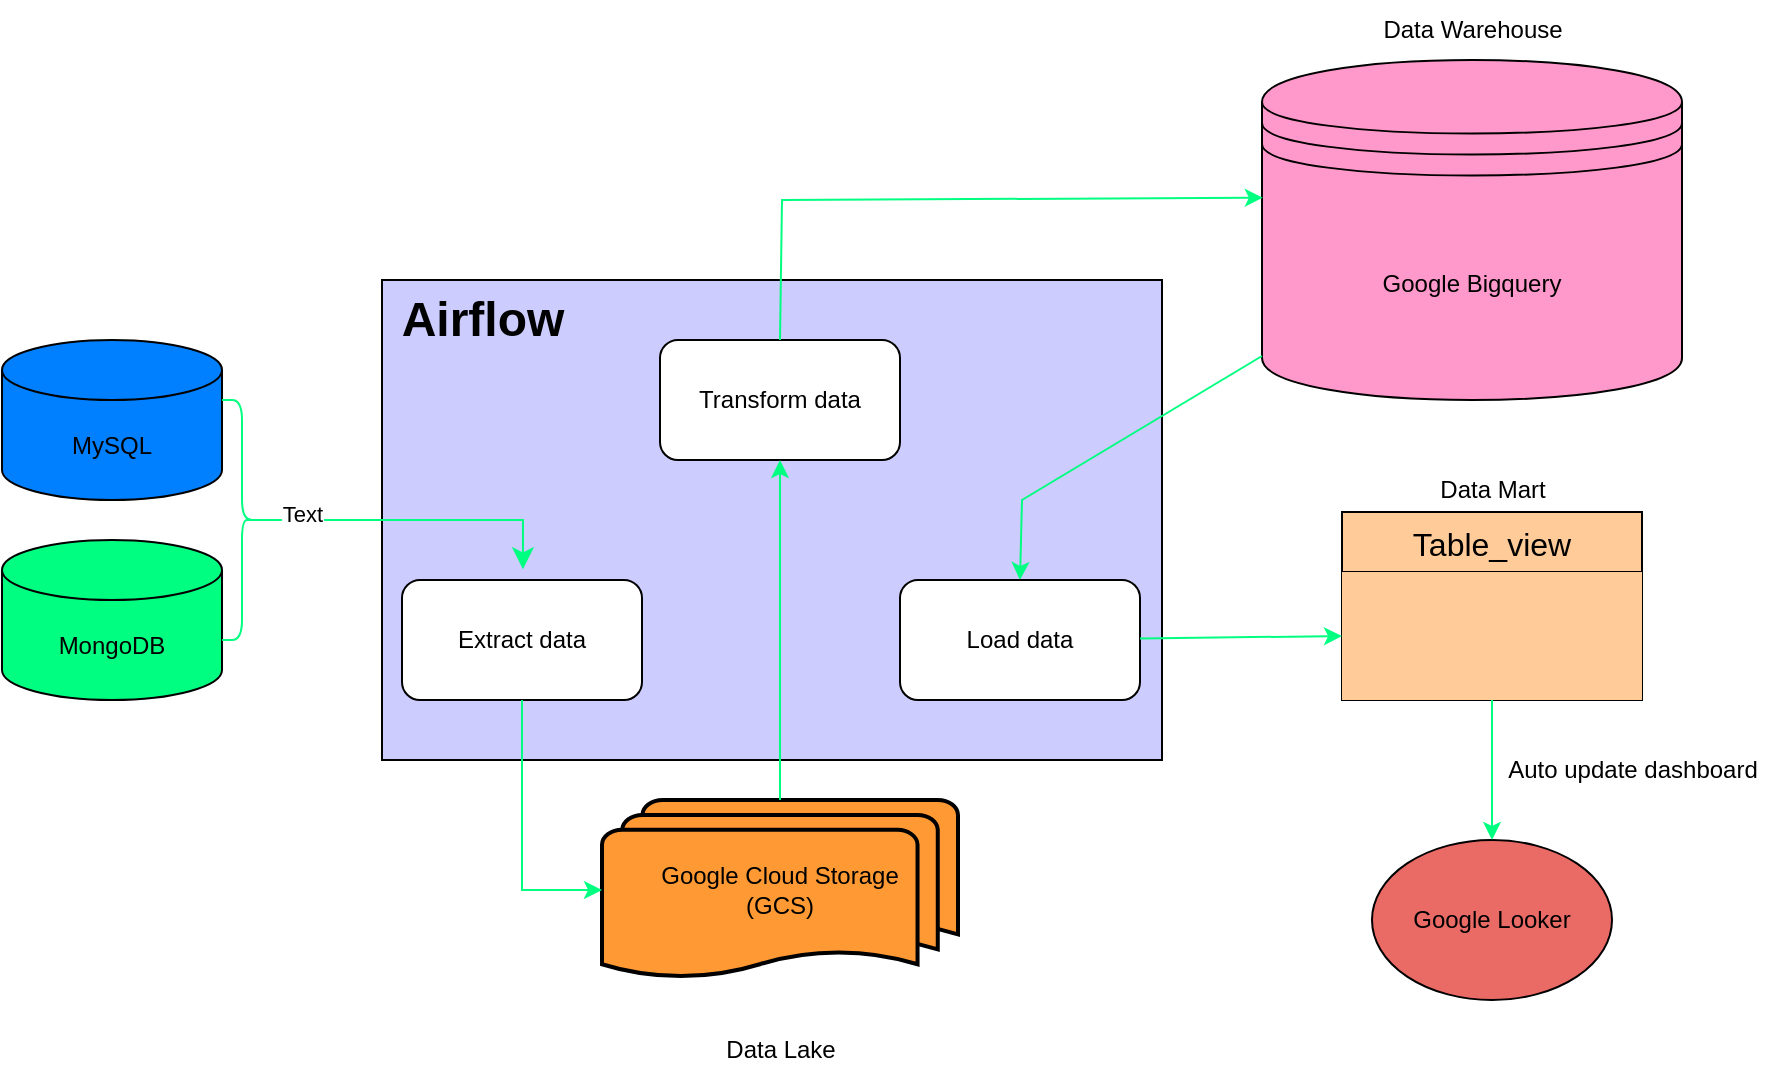 <mxfile version="22.0.8" type="github">
  <diagram name="Trang-1" id="rsTrPgpdYaaQ_Xsguely">
    <mxGraphModel dx="2222" dy="652" grid="1" gridSize="10" guides="1" tooltips="1" connect="1" arrows="1" fold="1" page="1" pageScale="1" pageWidth="827" pageHeight="1169" math="0" shadow="0">
      <root>
        <mxCell id="0" />
        <mxCell id="1" parent="0" />
        <mxCell id="7S6xeoXfTRGh5N-Alklt-53" value="" style="rounded=0;whiteSpace=wrap;html=1;fillColor=#CCCCFF;" parent="1" vertex="1">
          <mxGeometry x="120" y="160" width="390" height="240" as="geometry" />
        </mxCell>
        <mxCell id="7S6xeoXfTRGh5N-Alklt-1" value="MongoDB" style="shape=cylinder3;whiteSpace=wrap;html=1;boundedLbl=1;backgroundOutline=1;size=15;fillColor=#00FF80;" parent="1" vertex="1">
          <mxGeometry x="-70" y="290" width="110" height="80" as="geometry" />
        </mxCell>
        <mxCell id="7S6xeoXfTRGh5N-Alklt-2" value="MySQL" style="shape=cylinder3;whiteSpace=wrap;html=1;boundedLbl=1;backgroundOutline=1;size=15;fillColor=#007FFF;" parent="1" vertex="1">
          <mxGeometry x="-70" y="190" width="110" height="80" as="geometry" />
        </mxCell>
        <mxCell id="7S6xeoXfTRGh5N-Alklt-3" value="Extract data" style="rounded=1;whiteSpace=wrap;html=1;" parent="1" vertex="1">
          <mxGeometry x="130" y="310" width="120" height="60" as="geometry" />
        </mxCell>
        <mxCell id="7S6xeoXfTRGh5N-Alklt-9" value="Transform data" style="rounded=1;whiteSpace=wrap;html=1;" parent="1" vertex="1">
          <mxGeometry x="259" y="190" width="120" height="60" as="geometry" />
        </mxCell>
        <mxCell id="7S6xeoXfTRGh5N-Alklt-12" value="Data Lake" style="text;html=1;align=center;verticalAlign=middle;resizable=0;points=[];autosize=1;strokeColor=none;fillColor=none;" parent="1" vertex="1">
          <mxGeometry x="279" y="530" width="80" height="30" as="geometry" />
        </mxCell>
        <mxCell id="7S6xeoXfTRGh5N-Alklt-13" value="Google Bigquery" style="shape=datastore;whiteSpace=wrap;html=1;fillColor=#FF99CC;" parent="1" vertex="1">
          <mxGeometry x="560" y="50" width="210" height="170" as="geometry" />
        </mxCell>
        <mxCell id="7S6xeoXfTRGh5N-Alklt-27" value="Table_view" style="shape=table;startSize=30;container=1;collapsible=0;childLayout=tableLayout;strokeColor=default;fontSize=16;fillColor=#FFCC99;" parent="1" vertex="1">
          <mxGeometry x="600" y="276" width="150" height="94.0" as="geometry" />
        </mxCell>
        <mxCell id="7S6xeoXfTRGh5N-Alklt-28" value="" style="shape=tableRow;horizontal=0;startSize=0;swimlaneHead=0;swimlaneBody=0;strokeColor=inherit;top=0;left=0;bottom=0;right=0;collapsible=0;dropTarget=0;fillColor=none;points=[[0,0.5],[1,0.5]];portConstraint=eastwest;fontSize=16;" parent="7S6xeoXfTRGh5N-Alklt-27" vertex="1">
          <mxGeometry y="30" width="150" height="20" as="geometry" />
        </mxCell>
        <mxCell id="7S6xeoXfTRGh5N-Alklt-29" value="" style="shape=partialRectangle;html=1;whiteSpace=wrap;connectable=0;strokeColor=inherit;overflow=hidden;fillColor=#FFCC99;top=0;left=0;bottom=0;right=0;pointerEvents=1;fontSize=16;" parent="7S6xeoXfTRGh5N-Alklt-28" vertex="1">
          <mxGeometry width="50" height="20" as="geometry">
            <mxRectangle width="50" height="20" as="alternateBounds" />
          </mxGeometry>
        </mxCell>
        <mxCell id="7S6xeoXfTRGh5N-Alklt-30" value="" style="shape=partialRectangle;html=1;whiteSpace=wrap;connectable=0;strokeColor=inherit;overflow=hidden;fillColor=#FFCC99;top=0;left=0;bottom=0;right=0;pointerEvents=1;fontSize=16;" parent="7S6xeoXfTRGh5N-Alklt-28" vertex="1">
          <mxGeometry x="50" width="45" height="20" as="geometry">
            <mxRectangle width="45" height="20" as="alternateBounds" />
          </mxGeometry>
        </mxCell>
        <mxCell id="7S6xeoXfTRGh5N-Alklt-31" value="" style="shape=partialRectangle;html=1;whiteSpace=wrap;connectable=0;strokeColor=inherit;overflow=hidden;fillColor=#FFCC99;top=0;left=0;bottom=0;right=0;pointerEvents=1;fontSize=16;" parent="7S6xeoXfTRGh5N-Alklt-28" vertex="1">
          <mxGeometry x="95" width="55" height="20" as="geometry">
            <mxRectangle width="55" height="20" as="alternateBounds" />
          </mxGeometry>
        </mxCell>
        <mxCell id="7S6xeoXfTRGh5N-Alklt-32" value="" style="shape=tableRow;horizontal=0;startSize=0;swimlaneHead=0;swimlaneBody=0;strokeColor=inherit;top=0;left=0;bottom=0;right=0;collapsible=0;dropTarget=0;fillColor=none;points=[[0,0.5],[1,0.5]];portConstraint=eastwest;fontSize=16;" parent="7S6xeoXfTRGh5N-Alklt-27" vertex="1">
          <mxGeometry y="50" width="150" height="24" as="geometry" />
        </mxCell>
        <mxCell id="7S6xeoXfTRGh5N-Alklt-33" value="" style="shape=partialRectangle;html=1;whiteSpace=wrap;connectable=0;strokeColor=inherit;overflow=hidden;fillColor=#FFCC99;top=0;left=0;bottom=0;right=0;pointerEvents=1;fontSize=16;" parent="7S6xeoXfTRGh5N-Alklt-32" vertex="1">
          <mxGeometry width="50" height="24" as="geometry">
            <mxRectangle width="50" height="24" as="alternateBounds" />
          </mxGeometry>
        </mxCell>
        <mxCell id="7S6xeoXfTRGh5N-Alklt-34" value="" style="shape=partialRectangle;html=1;whiteSpace=wrap;connectable=0;strokeColor=inherit;overflow=hidden;fillColor=#FFCC99;top=0;left=0;bottom=0;right=0;pointerEvents=1;fontSize=16;" parent="7S6xeoXfTRGh5N-Alklt-32" vertex="1">
          <mxGeometry x="50" width="45" height="24" as="geometry">
            <mxRectangle width="45" height="24" as="alternateBounds" />
          </mxGeometry>
        </mxCell>
        <mxCell id="7S6xeoXfTRGh5N-Alklt-35" value="" style="shape=partialRectangle;html=1;whiteSpace=wrap;connectable=0;strokeColor=inherit;overflow=hidden;fillColor=#FFCC99;top=0;left=0;bottom=0;right=0;pointerEvents=1;fontSize=16;" parent="7S6xeoXfTRGh5N-Alklt-32" vertex="1">
          <mxGeometry x="95" width="55" height="24" as="geometry">
            <mxRectangle width="55" height="24" as="alternateBounds" />
          </mxGeometry>
        </mxCell>
        <mxCell id="7S6xeoXfTRGh5N-Alklt-36" value="" style="shape=tableRow;horizontal=0;startSize=0;swimlaneHead=0;swimlaneBody=0;strokeColor=inherit;top=0;left=0;bottom=0;right=0;collapsible=0;dropTarget=0;fillColor=none;points=[[0,0.5],[1,0.5]];portConstraint=eastwest;fontSize=16;" parent="7S6xeoXfTRGh5N-Alklt-27" vertex="1">
          <mxGeometry y="74" width="150" height="20" as="geometry" />
        </mxCell>
        <mxCell id="7S6xeoXfTRGh5N-Alklt-37" value="" style="shape=partialRectangle;html=1;whiteSpace=wrap;connectable=0;strokeColor=inherit;overflow=hidden;fillColor=#FFCC99;top=0;left=0;bottom=0;right=0;pointerEvents=1;fontSize=16;" parent="7S6xeoXfTRGh5N-Alklt-36" vertex="1">
          <mxGeometry width="50" height="20" as="geometry">
            <mxRectangle width="50" height="20" as="alternateBounds" />
          </mxGeometry>
        </mxCell>
        <mxCell id="7S6xeoXfTRGh5N-Alklt-38" value="" style="shape=partialRectangle;html=1;whiteSpace=wrap;connectable=0;strokeColor=inherit;overflow=hidden;fillColor=#FFCC99;top=0;left=0;bottom=0;right=0;pointerEvents=1;fontSize=16;" parent="7S6xeoXfTRGh5N-Alklt-36" vertex="1">
          <mxGeometry x="50" width="45" height="20" as="geometry">
            <mxRectangle width="45" height="20" as="alternateBounds" />
          </mxGeometry>
        </mxCell>
        <mxCell id="7S6xeoXfTRGh5N-Alklt-39" value="" style="shape=partialRectangle;html=1;whiteSpace=wrap;connectable=0;strokeColor=inherit;overflow=hidden;fillColor=#FFCC99;top=0;left=0;bottom=0;right=0;pointerEvents=1;fontSize=16;" parent="7S6xeoXfTRGh5N-Alklt-36" vertex="1">
          <mxGeometry x="95" width="55" height="20" as="geometry">
            <mxRectangle width="55" height="20" as="alternateBounds" />
          </mxGeometry>
        </mxCell>
        <mxCell id="7S6xeoXfTRGh5N-Alklt-40" value="Data Mart" style="text;html=1;align=center;verticalAlign=middle;resizable=0;points=[];autosize=1;strokeColor=none;fillColor=none;" parent="1" vertex="1">
          <mxGeometry x="635" y="250" width="80" height="30" as="geometry" />
        </mxCell>
        <mxCell id="7S6xeoXfTRGh5N-Alklt-41" value="" style="endArrow=classic;html=1;rounded=0;entryX=0.5;entryY=0;entryDx=0;entryDy=0;strokeColor=#00FF80;" parent="1" source="7S6xeoXfTRGh5N-Alklt-13" target="7S6xeoXfTRGh5N-Alklt-51" edge="1">
          <mxGeometry width="50" height="50" relative="1" as="geometry">
            <mxPoint x="480" y="430" as="sourcePoint" />
            <mxPoint x="570" y="340" as="targetPoint" />
            <Array as="points">
              <mxPoint x="440" y="270" />
            </Array>
          </mxGeometry>
        </mxCell>
        <mxCell id="7S6xeoXfTRGh5N-Alklt-42" value="Google Cloud Storage&lt;br&gt;(GCS)&lt;br&gt;" style="strokeWidth=2;html=1;shape=mxgraph.flowchart.multi-document;whiteSpace=wrap;fillColor=#FF9933;" parent="1" vertex="1">
          <mxGeometry x="230" y="420" width="178" height="90" as="geometry" />
        </mxCell>
        <mxCell id="7S6xeoXfTRGh5N-Alklt-43" value="Data Warehouse" style="text;html=1;align=center;verticalAlign=middle;resizable=0;points=[];autosize=1;strokeColor=none;fillColor=none;" parent="1" vertex="1">
          <mxGeometry x="610" y="20" width="110" height="30" as="geometry" />
        </mxCell>
        <mxCell id="7S6xeoXfTRGh5N-Alklt-46" value="" style="endArrow=classic;html=1;rounded=0;exitX=0.5;exitY=0;exitDx=0;exitDy=0;exitPerimeter=0;entryX=0.5;entryY=1;entryDx=0;entryDy=0;strokeColor=#00FF80;" parent="1" source="7S6xeoXfTRGh5N-Alklt-42" target="7S6xeoXfTRGh5N-Alklt-9" edge="1">
          <mxGeometry width="50" height="50" relative="1" as="geometry">
            <mxPoint x="480" y="350" as="sourcePoint" />
            <mxPoint x="530" y="300" as="targetPoint" />
          </mxGeometry>
        </mxCell>
        <mxCell id="7S6xeoXfTRGh5N-Alklt-51" value="Load data" style="rounded=1;whiteSpace=wrap;html=1;" parent="1" vertex="1">
          <mxGeometry x="379" y="310" width="120" height="60" as="geometry" />
        </mxCell>
        <mxCell id="7S6xeoXfTRGh5N-Alklt-56" value="" style="shape=curlyBracket;whiteSpace=wrap;html=1;rounded=1;flipH=1;labelPosition=right;verticalLabelPosition=middle;align=left;verticalAlign=middle;strokeColor=#00FF80;" parent="1" vertex="1">
          <mxGeometry x="40" y="220" width="20" height="120" as="geometry" />
        </mxCell>
        <mxCell id="7S6xeoXfTRGh5N-Alklt-57" value="" style="edgeStyle=elbowEdgeStyle;elbow=vertical;endArrow=classic;html=1;curved=0;rounded=0;endSize=8;startSize=8;exitX=0.1;exitY=0.5;exitDx=0;exitDy=0;exitPerimeter=0;entryX=0.504;entryY=-0.089;entryDx=0;entryDy=0;entryPerimeter=0;strokeColor=#00FF80;" parent="1" source="7S6xeoXfTRGh5N-Alklt-56" target="7S6xeoXfTRGh5N-Alklt-3" edge="1">
          <mxGeometry width="50" height="50" relative="1" as="geometry">
            <mxPoint x="480" y="260" as="sourcePoint" />
            <mxPoint x="530" y="210" as="targetPoint" />
            <Array as="points">
              <mxPoint x="170" y="280" />
            </Array>
          </mxGeometry>
        </mxCell>
        <mxCell id="FsxJKdzcTOnlQs6xAnH--7" value="Text" style="edgeLabel;html=1;align=center;verticalAlign=middle;resizable=0;points=[];" vertex="1" connectable="0" parent="7S6xeoXfTRGh5N-Alklt-57">
          <mxGeometry x="-0.724" y="3" relative="1" as="geometry">
            <mxPoint as="offset" />
          </mxGeometry>
        </mxCell>
        <mxCell id="7S6xeoXfTRGh5N-Alklt-59" value="" style="endArrow=classic;html=1;rounded=0;exitX=0.5;exitY=0;exitDx=0;exitDy=0;entryX=0.002;entryY=0.405;entryDx=0;entryDy=0;entryPerimeter=0;fillColor=#00FF80;strokeColor=#00FF80;" parent="1" source="7S6xeoXfTRGh5N-Alklt-9" target="7S6xeoXfTRGh5N-Alklt-13" edge="1">
          <mxGeometry width="50" height="50" relative="1" as="geometry">
            <mxPoint x="329" y="430" as="sourcePoint" />
            <mxPoint x="329" y="260" as="targetPoint" />
            <Array as="points">
              <mxPoint x="320" y="120" />
            </Array>
          </mxGeometry>
        </mxCell>
        <mxCell id="7S6xeoXfTRGh5N-Alklt-63" style="edgeStyle=orthogonalEdgeStyle;rounded=0;orthogonalLoop=1;jettySize=auto;html=1;exitX=0.5;exitY=1;exitDx=0;exitDy=0;entryX=0;entryY=0.5;entryDx=0;entryDy=0;entryPerimeter=0;strokeColor=#00FF80;" parent="1" source="7S6xeoXfTRGh5N-Alklt-3" target="7S6xeoXfTRGh5N-Alklt-42" edge="1">
          <mxGeometry relative="1" as="geometry" />
        </mxCell>
        <mxCell id="FsxJKdzcTOnlQs6xAnH--1" value="&lt;b&gt;&lt;font style=&quot;font-size: 24px;&quot;&gt;Airflow&lt;/font&gt;&lt;/b&gt;" style="text;html=1;align=center;verticalAlign=middle;resizable=0;points=[];autosize=1;strokeColor=none;fillColor=none;" vertex="1" parent="1">
          <mxGeometry x="120" y="160" width="100" height="40" as="geometry" />
        </mxCell>
        <mxCell id="FsxJKdzcTOnlQs6xAnH--2" value="" style="endArrow=classic;html=1;rounded=0;entryX=0;entryY=0.5;entryDx=0;entryDy=0;strokeColor=#00FF80;" edge="1" parent="1" source="7S6xeoXfTRGh5N-Alklt-51" target="7S6xeoXfTRGh5N-Alklt-32">
          <mxGeometry width="50" height="50" relative="1" as="geometry">
            <mxPoint x="470" y="410" as="sourcePoint" />
            <mxPoint x="520" y="360" as="targetPoint" />
          </mxGeometry>
        </mxCell>
        <mxCell id="FsxJKdzcTOnlQs6xAnH--3" value="Google Looker" style="ellipse;whiteSpace=wrap;html=1;fillColor=#EA6B66;" vertex="1" parent="1">
          <mxGeometry x="615" y="440" width="120" height="80" as="geometry" />
        </mxCell>
        <mxCell id="FsxJKdzcTOnlQs6xAnH--5" value="" style="endArrow=classic;html=1;rounded=0;entryX=0.5;entryY=0;entryDx=0;entryDy=0;strokeColor=#00FF80;" edge="1" parent="1" source="7S6xeoXfTRGh5N-Alklt-36" target="FsxJKdzcTOnlQs6xAnH--3">
          <mxGeometry width="50" height="50" relative="1" as="geometry">
            <mxPoint x="470" y="320" as="sourcePoint" />
            <mxPoint x="520" y="270" as="targetPoint" />
          </mxGeometry>
        </mxCell>
        <mxCell id="FsxJKdzcTOnlQs6xAnH--6" value="Auto update dashboard&lt;br&gt;" style="text;html=1;align=center;verticalAlign=middle;resizable=0;points=[];autosize=1;strokeColor=none;fillColor=none;" vertex="1" parent="1">
          <mxGeometry x="670" y="390" width="150" height="30" as="geometry" />
        </mxCell>
      </root>
    </mxGraphModel>
  </diagram>
</mxfile>
